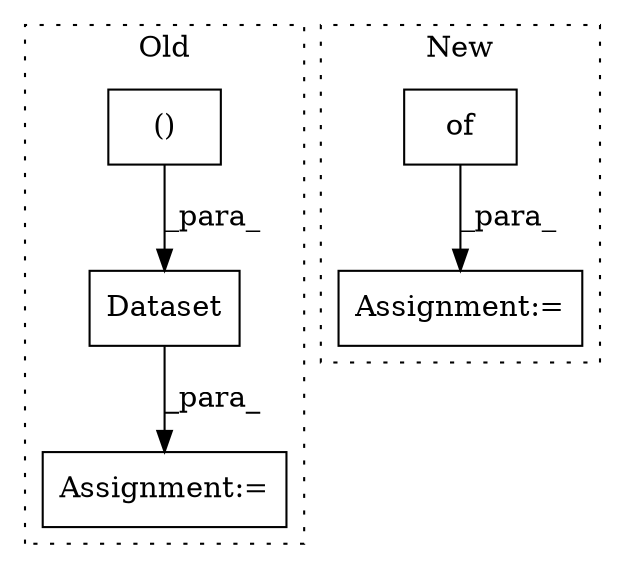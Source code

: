 digraph G {
subgraph cluster0 {
1 [label="Dataset" a="32" s="3465,3522" l="8,1" shape="box"];
3 [label="()" a="106" s="3491" l="29" shape="box"];
4 [label="Assignment:=" a="7" s="3583" l="1" shape="box"];
label = "Old";
style="dotted";
}
subgraph cluster1 {
2 [label="of" a="32" s="3334,3359" l="3,1" shape="box"];
5 [label="Assignment:=" a="7" s="3818" l="1" shape="box"];
label = "New";
style="dotted";
}
1 -> 4 [label="_para_"];
2 -> 5 [label="_para_"];
3 -> 1 [label="_para_"];
}